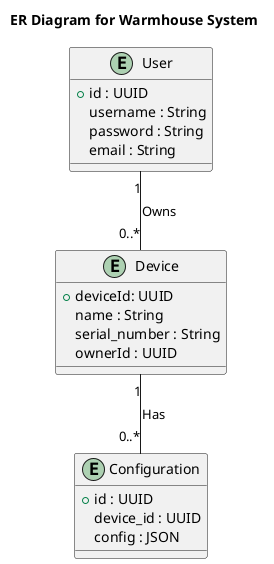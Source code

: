 @startuml
title ER Diagram for Warmhouse System

entity "User" {
  +id : UUID
  username : String
  password : String
  email : String
}

entity "Device" {
  +deviceId: UUID
  name : String
  serial_number : String
  ownerId : UUID
}

entity "Configuration" {
  +id : UUID
  device_id : UUID
  config : JSON
}

User "1" -- "0..*" Device : "Owns"
Device "1" -- "0..*" Configuration : "Has"
@enduml

